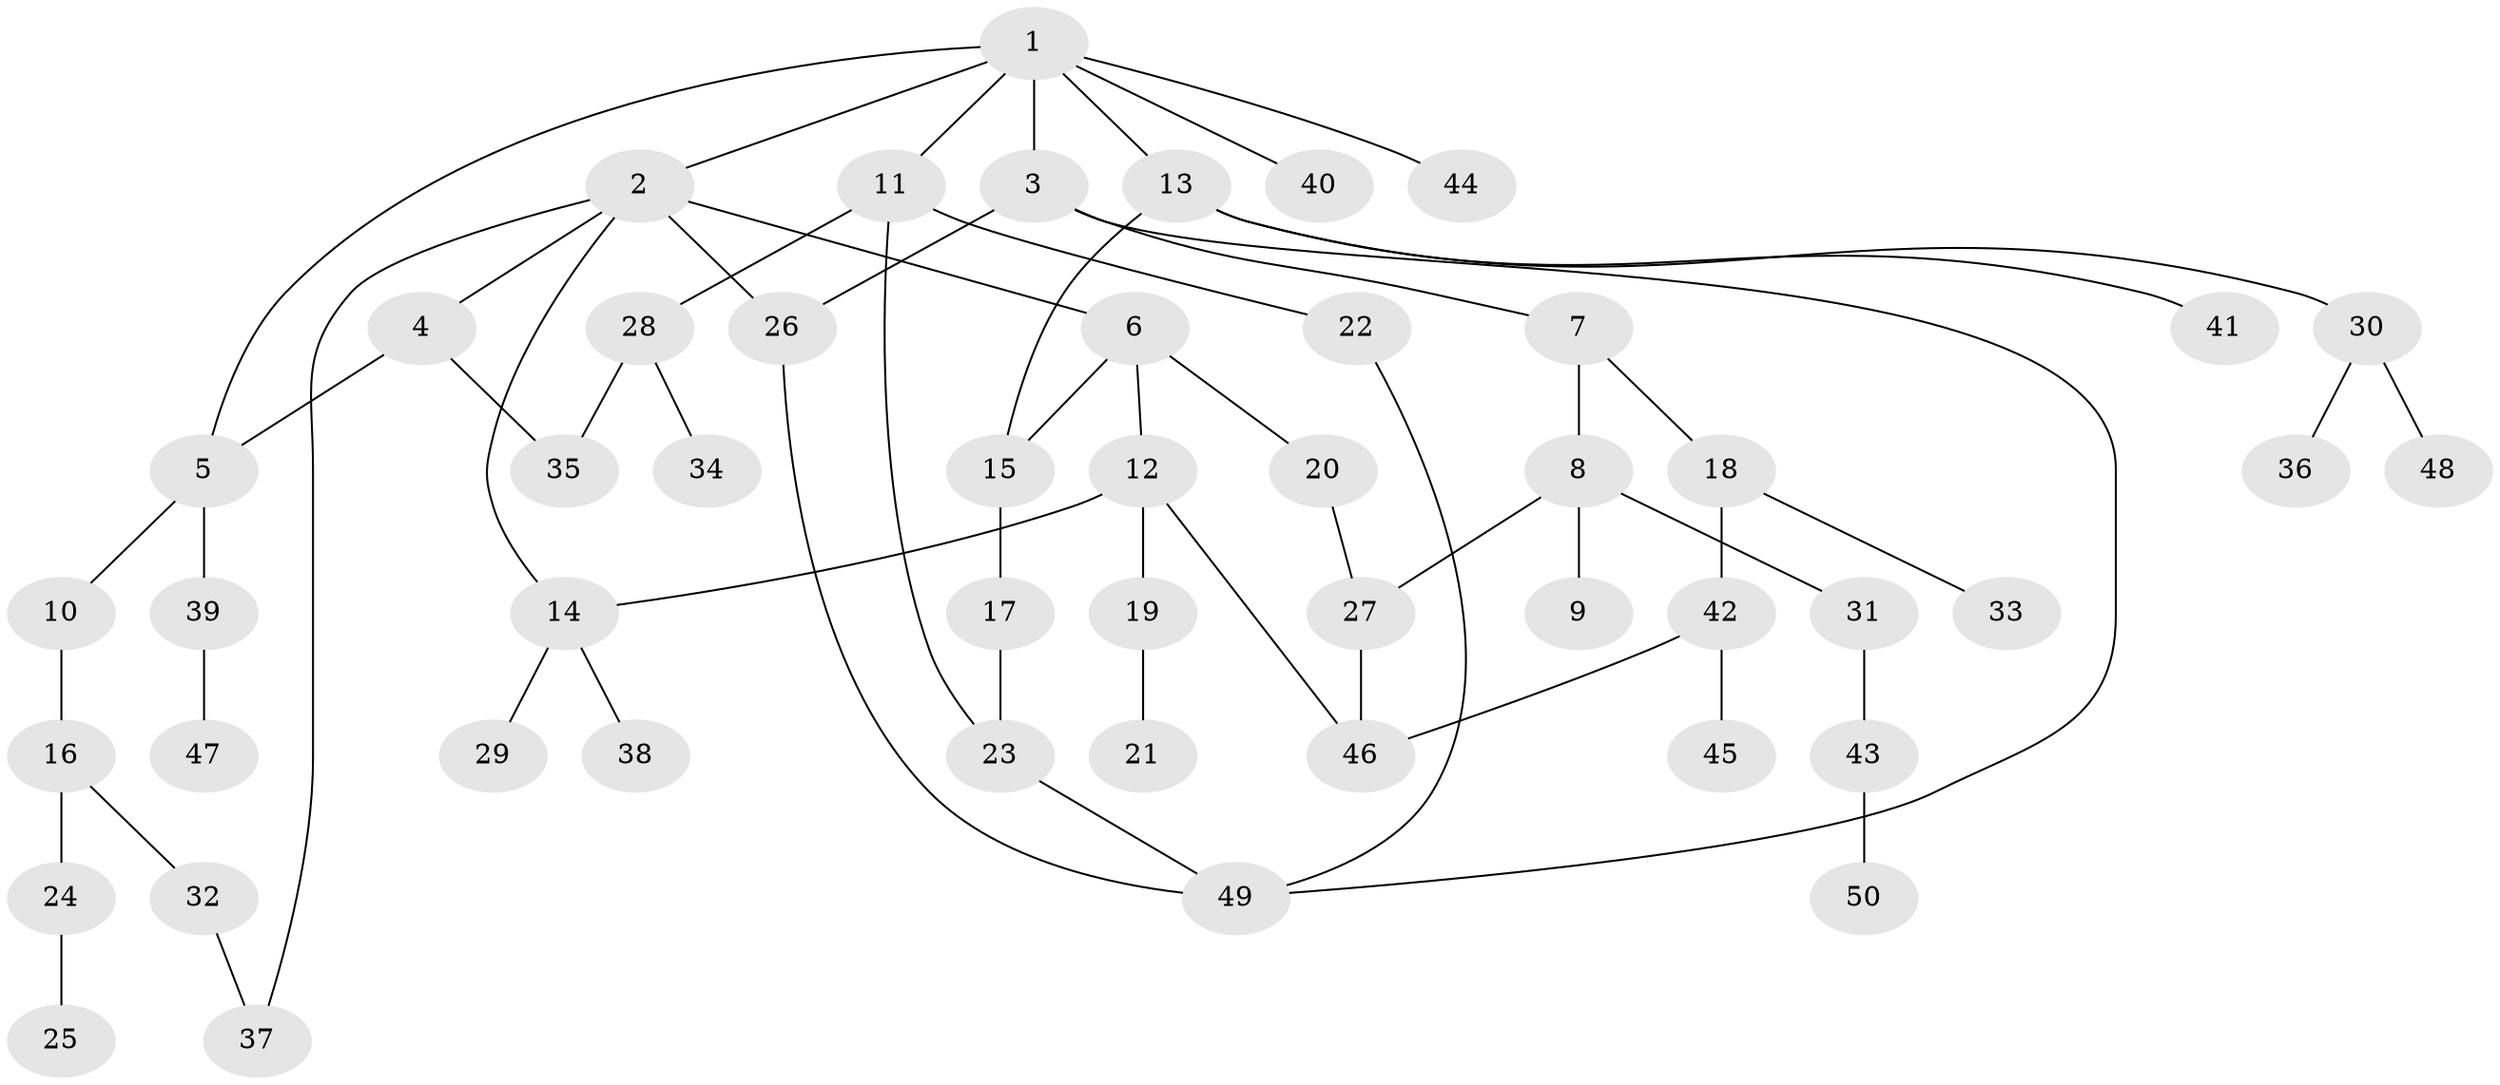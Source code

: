 // Generated by graph-tools (version 1.1) at 2025/49/03/09/25 03:49:26]
// undirected, 50 vertices, 62 edges
graph export_dot {
graph [start="1"]
  node [color=gray90,style=filled];
  1;
  2;
  3;
  4;
  5;
  6;
  7;
  8;
  9;
  10;
  11;
  12;
  13;
  14;
  15;
  16;
  17;
  18;
  19;
  20;
  21;
  22;
  23;
  24;
  25;
  26;
  27;
  28;
  29;
  30;
  31;
  32;
  33;
  34;
  35;
  36;
  37;
  38;
  39;
  40;
  41;
  42;
  43;
  44;
  45;
  46;
  47;
  48;
  49;
  50;
  1 -- 2;
  1 -- 3;
  1 -- 5;
  1 -- 11;
  1 -- 13;
  1 -- 40;
  1 -- 44;
  2 -- 4;
  2 -- 6;
  2 -- 14;
  2 -- 37;
  2 -- 26;
  3 -- 7;
  3 -- 26;
  3 -- 49;
  4 -- 5;
  4 -- 35;
  5 -- 10;
  5 -- 39;
  6 -- 12;
  6 -- 20;
  6 -- 15;
  7 -- 8;
  7 -- 18;
  8 -- 9;
  8 -- 31;
  8 -- 27;
  10 -- 16;
  11 -- 22;
  11 -- 23;
  11 -- 28;
  12 -- 19;
  12 -- 46;
  12 -- 14;
  13 -- 15;
  13 -- 30;
  13 -- 41;
  14 -- 29;
  14 -- 38;
  15 -- 17;
  16 -- 24;
  16 -- 32;
  17 -- 23;
  18 -- 33;
  18 -- 42;
  19 -- 21;
  20 -- 27;
  22 -- 49;
  23 -- 49;
  24 -- 25;
  26 -- 49;
  27 -- 46;
  28 -- 34;
  28 -- 35;
  30 -- 36;
  30 -- 48;
  31 -- 43;
  32 -- 37;
  39 -- 47;
  42 -- 45;
  42 -- 46;
  43 -- 50;
}
